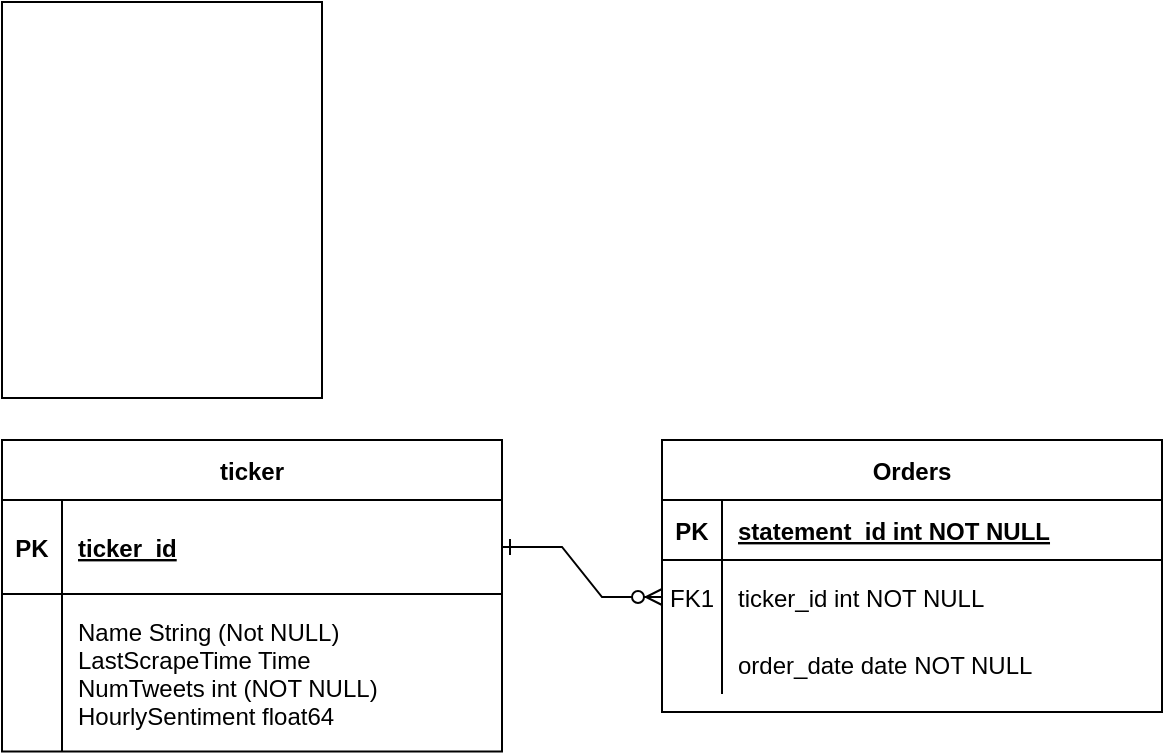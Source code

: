 <mxfile version="16.2.6" type="github">
  <diagram id="NiahCJ6EAsQBf5cnewkv" name="Page-1">
    <mxGraphModel dx="761" dy="674" grid="0" gridSize="10" guides="1" tooltips="1" connect="1" arrows="1" fold="1" page="0" pageScale="1" pageWidth="850" pageHeight="1100" math="0" shadow="0">
      <root>
        <mxCell id="0" />
        <mxCell id="1" parent="0" />
        <mxCell id="whLFaRSz3Np-lKLS9v4o-1" value="" style="rounded=0;whiteSpace=wrap;html=1;hachureGap=4;" vertex="1" parent="1">
          <mxGeometry x="40" y="109" width="160" height="198" as="geometry" />
        </mxCell>
        <mxCell id="whLFaRSz3Np-lKLS9v4o-2" value="" style="edgeStyle=entityRelationEdgeStyle;endArrow=ERzeroToMany;startArrow=ERone;endFill=1;startFill=0;rounded=0;" edge="1" parent="1" source="whLFaRSz3Np-lKLS9v4o-25" target="whLFaRSz3Np-lKLS9v4o-8">
          <mxGeometry width="100" height="100" relative="1" as="geometry">
            <mxPoint x="260" y="928" as="sourcePoint" />
            <mxPoint x="360" y="828" as="targetPoint" />
          </mxGeometry>
        </mxCell>
        <mxCell id="whLFaRSz3Np-lKLS9v4o-4" value="Orders" style="shape=table;startSize=30;container=1;collapsible=1;childLayout=tableLayout;fixedRows=1;rowLines=0;fontStyle=1;align=center;resizeLast=1;hachureGap=4;" vertex="1" parent="1">
          <mxGeometry x="370" y="328" width="250" height="136" as="geometry" />
        </mxCell>
        <mxCell id="whLFaRSz3Np-lKLS9v4o-5" value="" style="shape=partialRectangle;collapsible=0;dropTarget=0;pointerEvents=0;fillColor=none;points=[[0,0.5],[1,0.5]];portConstraint=eastwest;top=0;left=0;right=0;bottom=1;hachureGap=4;" vertex="1" parent="whLFaRSz3Np-lKLS9v4o-4">
          <mxGeometry y="30" width="250" height="30" as="geometry" />
        </mxCell>
        <mxCell id="whLFaRSz3Np-lKLS9v4o-6" value="PK" style="shape=partialRectangle;overflow=hidden;connectable=0;fillColor=none;top=0;left=0;bottom=0;right=0;fontStyle=1;hachureGap=4;" vertex="1" parent="whLFaRSz3Np-lKLS9v4o-5">
          <mxGeometry width="30" height="30" as="geometry">
            <mxRectangle width="30" height="30" as="alternateBounds" />
          </mxGeometry>
        </mxCell>
        <mxCell id="whLFaRSz3Np-lKLS9v4o-7" value="statement_id int NOT NULL " style="shape=partialRectangle;overflow=hidden;connectable=0;fillColor=none;top=0;left=0;bottom=0;right=0;align=left;spacingLeft=6;fontStyle=5;hachureGap=4;" vertex="1" parent="whLFaRSz3Np-lKLS9v4o-5">
          <mxGeometry x="30" width="220" height="30" as="geometry">
            <mxRectangle width="220" height="30" as="alternateBounds" />
          </mxGeometry>
        </mxCell>
        <mxCell id="whLFaRSz3Np-lKLS9v4o-8" value="" style="shape=partialRectangle;collapsible=0;dropTarget=0;pointerEvents=0;fillColor=none;points=[[0,0.5],[1,0.5]];portConstraint=eastwest;top=0;left=0;right=0;bottom=0;hachureGap=4;" vertex="1" parent="whLFaRSz3Np-lKLS9v4o-4">
          <mxGeometry y="60" width="250" height="37" as="geometry" />
        </mxCell>
        <mxCell id="whLFaRSz3Np-lKLS9v4o-9" value="FK1" style="shape=partialRectangle;overflow=hidden;connectable=0;fillColor=none;top=0;left=0;bottom=0;right=0;hachureGap=4;" vertex="1" parent="whLFaRSz3Np-lKLS9v4o-8">
          <mxGeometry width="30" height="37" as="geometry">
            <mxRectangle width="30" height="37" as="alternateBounds" />
          </mxGeometry>
        </mxCell>
        <mxCell id="whLFaRSz3Np-lKLS9v4o-10" value="ticker_id int NOT NULL" style="shape=partialRectangle;overflow=hidden;connectable=0;fillColor=none;top=0;left=0;bottom=0;right=0;align=left;spacingLeft=6;hachureGap=4;" vertex="1" parent="whLFaRSz3Np-lKLS9v4o-8">
          <mxGeometry x="30" width="220" height="37" as="geometry">
            <mxRectangle width="220" height="37" as="alternateBounds" />
          </mxGeometry>
        </mxCell>
        <mxCell id="whLFaRSz3Np-lKLS9v4o-11" value="" style="shape=partialRectangle;collapsible=0;dropTarget=0;pointerEvents=0;fillColor=none;points=[[0,0.5],[1,0.5]];portConstraint=eastwest;top=0;left=0;right=0;bottom=0;hachureGap=4;" vertex="1" parent="whLFaRSz3Np-lKLS9v4o-4">
          <mxGeometry y="97" width="250" height="30" as="geometry" />
        </mxCell>
        <mxCell id="whLFaRSz3Np-lKLS9v4o-12" value="" style="shape=partialRectangle;overflow=hidden;connectable=0;fillColor=none;top=0;left=0;bottom=0;right=0;hachureGap=4;" vertex="1" parent="whLFaRSz3Np-lKLS9v4o-11">
          <mxGeometry width="30" height="30" as="geometry">
            <mxRectangle width="30" height="30" as="alternateBounds" />
          </mxGeometry>
        </mxCell>
        <mxCell id="whLFaRSz3Np-lKLS9v4o-13" value="order_date date NOT NULL" style="shape=partialRectangle;overflow=hidden;connectable=0;fillColor=none;top=0;left=0;bottom=0;right=0;align=left;spacingLeft=6;hachureGap=4;" vertex="1" parent="whLFaRSz3Np-lKLS9v4o-11">
          <mxGeometry x="30" width="220" height="30" as="geometry">
            <mxRectangle width="220" height="30" as="alternateBounds" />
          </mxGeometry>
        </mxCell>
        <mxCell id="whLFaRSz3Np-lKLS9v4o-24" value="ticker" style="shape=table;startSize=30;container=1;collapsible=1;childLayout=tableLayout;fixedRows=1;rowLines=0;fontStyle=1;align=center;resizeLast=1;hachureGap=4;" vertex="1" parent="1">
          <mxGeometry x="40" y="328" width="250" height="155.75" as="geometry" />
        </mxCell>
        <mxCell id="whLFaRSz3Np-lKLS9v4o-25" value="" style="shape=partialRectangle;collapsible=0;dropTarget=0;pointerEvents=0;fillColor=none;points=[[0,0.5],[1,0.5]];portConstraint=eastwest;top=0;left=0;right=0;bottom=1;hachureGap=4;" vertex="1" parent="whLFaRSz3Np-lKLS9v4o-24">
          <mxGeometry y="30" width="250" height="47" as="geometry" />
        </mxCell>
        <mxCell id="whLFaRSz3Np-lKLS9v4o-26" value="PK" style="shape=partialRectangle;overflow=hidden;connectable=0;fillColor=none;top=0;left=0;bottom=0;right=0;fontStyle=1;hachureGap=4;" vertex="1" parent="whLFaRSz3Np-lKLS9v4o-25">
          <mxGeometry width="30" height="47" as="geometry">
            <mxRectangle width="30" height="47" as="alternateBounds" />
          </mxGeometry>
        </mxCell>
        <mxCell id="whLFaRSz3Np-lKLS9v4o-27" value="ticker_id" style="shape=partialRectangle;overflow=hidden;connectable=0;fillColor=none;top=0;left=0;bottom=0;right=0;align=left;spacingLeft=6;fontStyle=5;hachureGap=4;" vertex="1" parent="whLFaRSz3Np-lKLS9v4o-25">
          <mxGeometry x="30" width="220" height="47" as="geometry">
            <mxRectangle width="220" height="47" as="alternateBounds" />
          </mxGeometry>
        </mxCell>
        <mxCell id="whLFaRSz3Np-lKLS9v4o-28" value="" style="shape=partialRectangle;collapsible=0;dropTarget=0;pointerEvents=0;fillColor=none;points=[[0,0.5],[1,0.5]];portConstraint=eastwest;top=0;left=0;right=0;bottom=0;hachureGap=4;" vertex="1" parent="whLFaRSz3Np-lKLS9v4o-24">
          <mxGeometry y="77" width="250" height="79" as="geometry" />
        </mxCell>
        <mxCell id="whLFaRSz3Np-lKLS9v4o-29" value="" style="shape=partialRectangle;overflow=hidden;connectable=0;fillColor=none;top=0;left=0;bottom=0;right=0;hachureGap=4;" vertex="1" parent="whLFaRSz3Np-lKLS9v4o-28">
          <mxGeometry width="30" height="79" as="geometry">
            <mxRectangle width="30" height="79" as="alternateBounds" />
          </mxGeometry>
        </mxCell>
        <mxCell id="whLFaRSz3Np-lKLS9v4o-30" value="Name String (Not NULL)&#xa;LastScrapeTime Time&#xa;NumTweets int (NOT NULL)&#xa;HourlySentiment float64" style="shape=partialRectangle;overflow=hidden;connectable=0;fillColor=none;top=0;left=0;bottom=0;right=0;align=left;spacingLeft=6;hachureGap=4;" vertex="1" parent="whLFaRSz3Np-lKLS9v4o-28">
          <mxGeometry x="30" width="220" height="79" as="geometry">
            <mxRectangle width="220" height="79" as="alternateBounds" />
          </mxGeometry>
        </mxCell>
      </root>
    </mxGraphModel>
  </diagram>
</mxfile>
